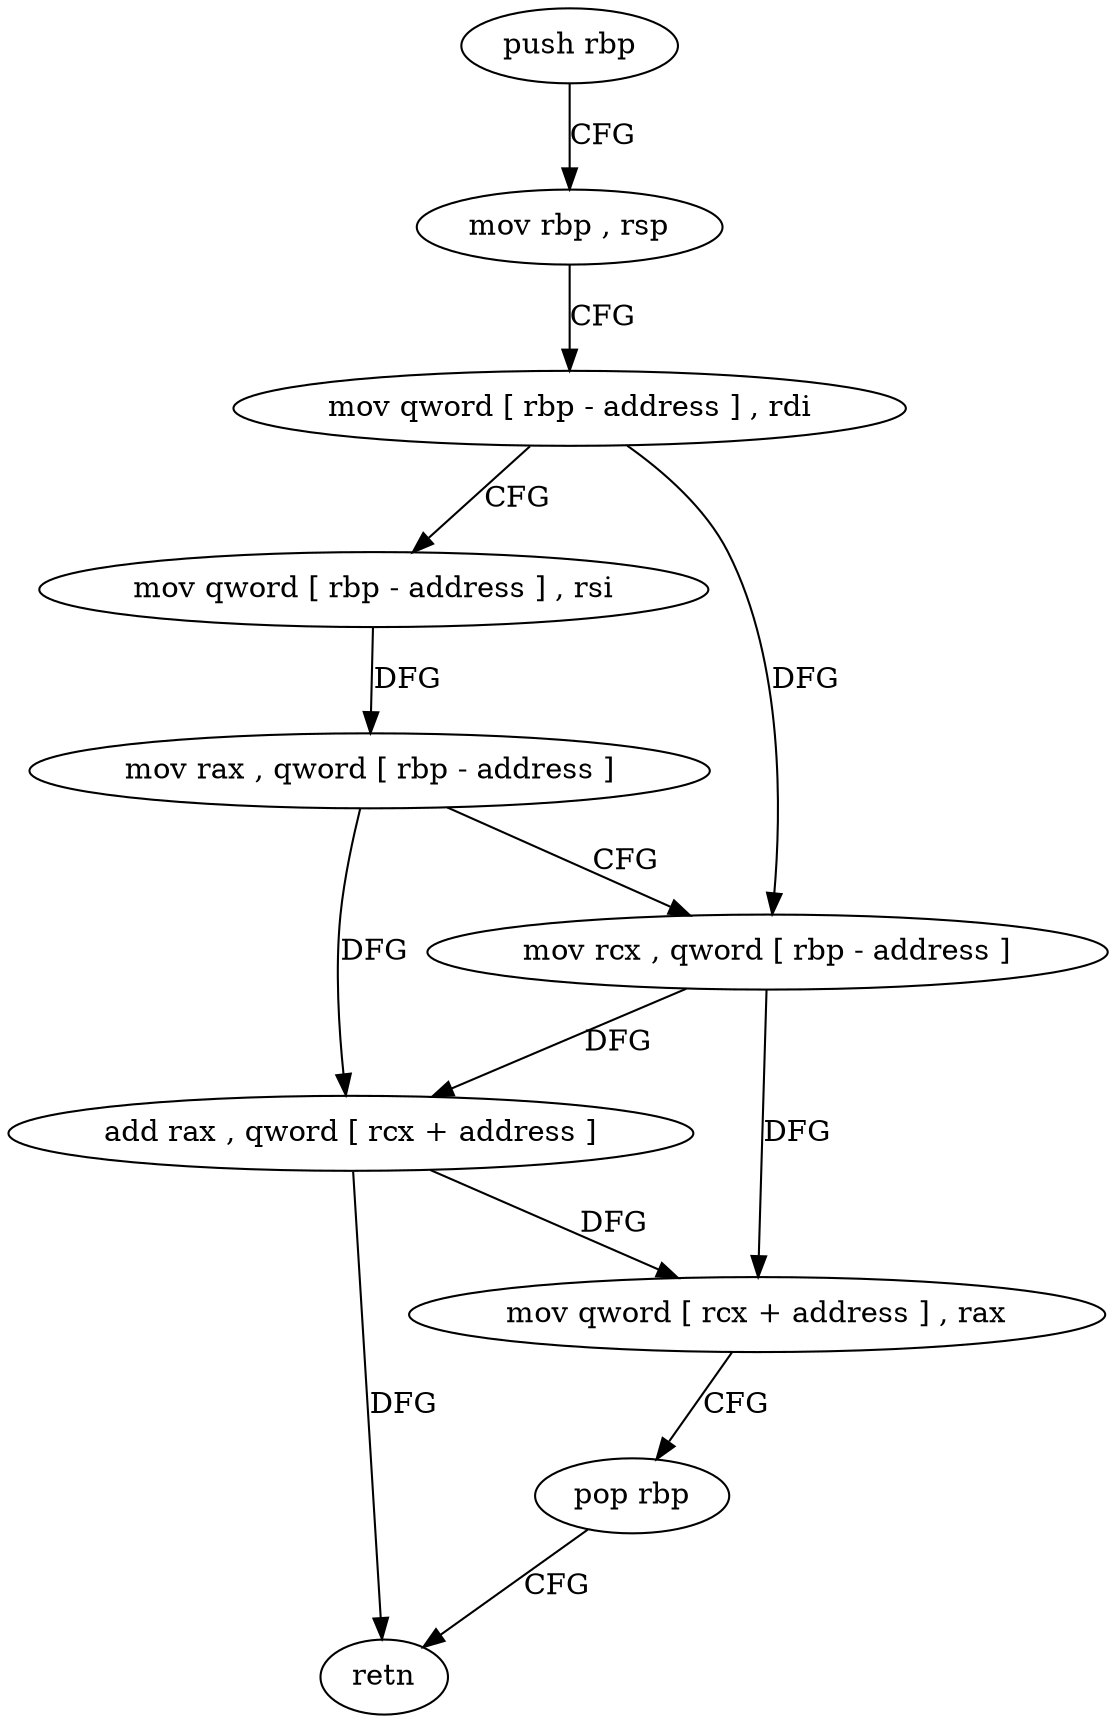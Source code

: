 digraph "func" {
"4243904" [label = "push rbp" ]
"4243905" [label = "mov rbp , rsp" ]
"4243908" [label = "mov qword [ rbp - address ] , rdi" ]
"4243912" [label = "mov qword [ rbp - address ] , rsi" ]
"4243916" [label = "mov rax , qword [ rbp - address ]" ]
"4243920" [label = "mov rcx , qword [ rbp - address ]" ]
"4243924" [label = "add rax , qword [ rcx + address ]" ]
"4243928" [label = "mov qword [ rcx + address ] , rax" ]
"4243932" [label = "pop rbp" ]
"4243933" [label = "retn" ]
"4243904" -> "4243905" [ label = "CFG" ]
"4243905" -> "4243908" [ label = "CFG" ]
"4243908" -> "4243912" [ label = "CFG" ]
"4243908" -> "4243920" [ label = "DFG" ]
"4243912" -> "4243916" [ label = "DFG" ]
"4243916" -> "4243920" [ label = "CFG" ]
"4243916" -> "4243924" [ label = "DFG" ]
"4243920" -> "4243924" [ label = "DFG" ]
"4243920" -> "4243928" [ label = "DFG" ]
"4243924" -> "4243928" [ label = "DFG" ]
"4243924" -> "4243933" [ label = "DFG" ]
"4243928" -> "4243932" [ label = "CFG" ]
"4243932" -> "4243933" [ label = "CFG" ]
}
